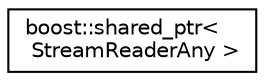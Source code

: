 digraph "Graphical Class Hierarchy"
{
  edge [fontname="Helvetica",fontsize="10",labelfontname="Helvetica",labelfontsize="10"];
  node [fontname="Helvetica",fontsize="10",shape=record];
  rankdir="LR";
  Node1 [label="boost::shared_ptr\<\l StreamReaderAny \>",height=0.2,width=0.4,color="black", fillcolor="white", style="filled",URL="$classboost_1_1shared__ptr.html"];
}
